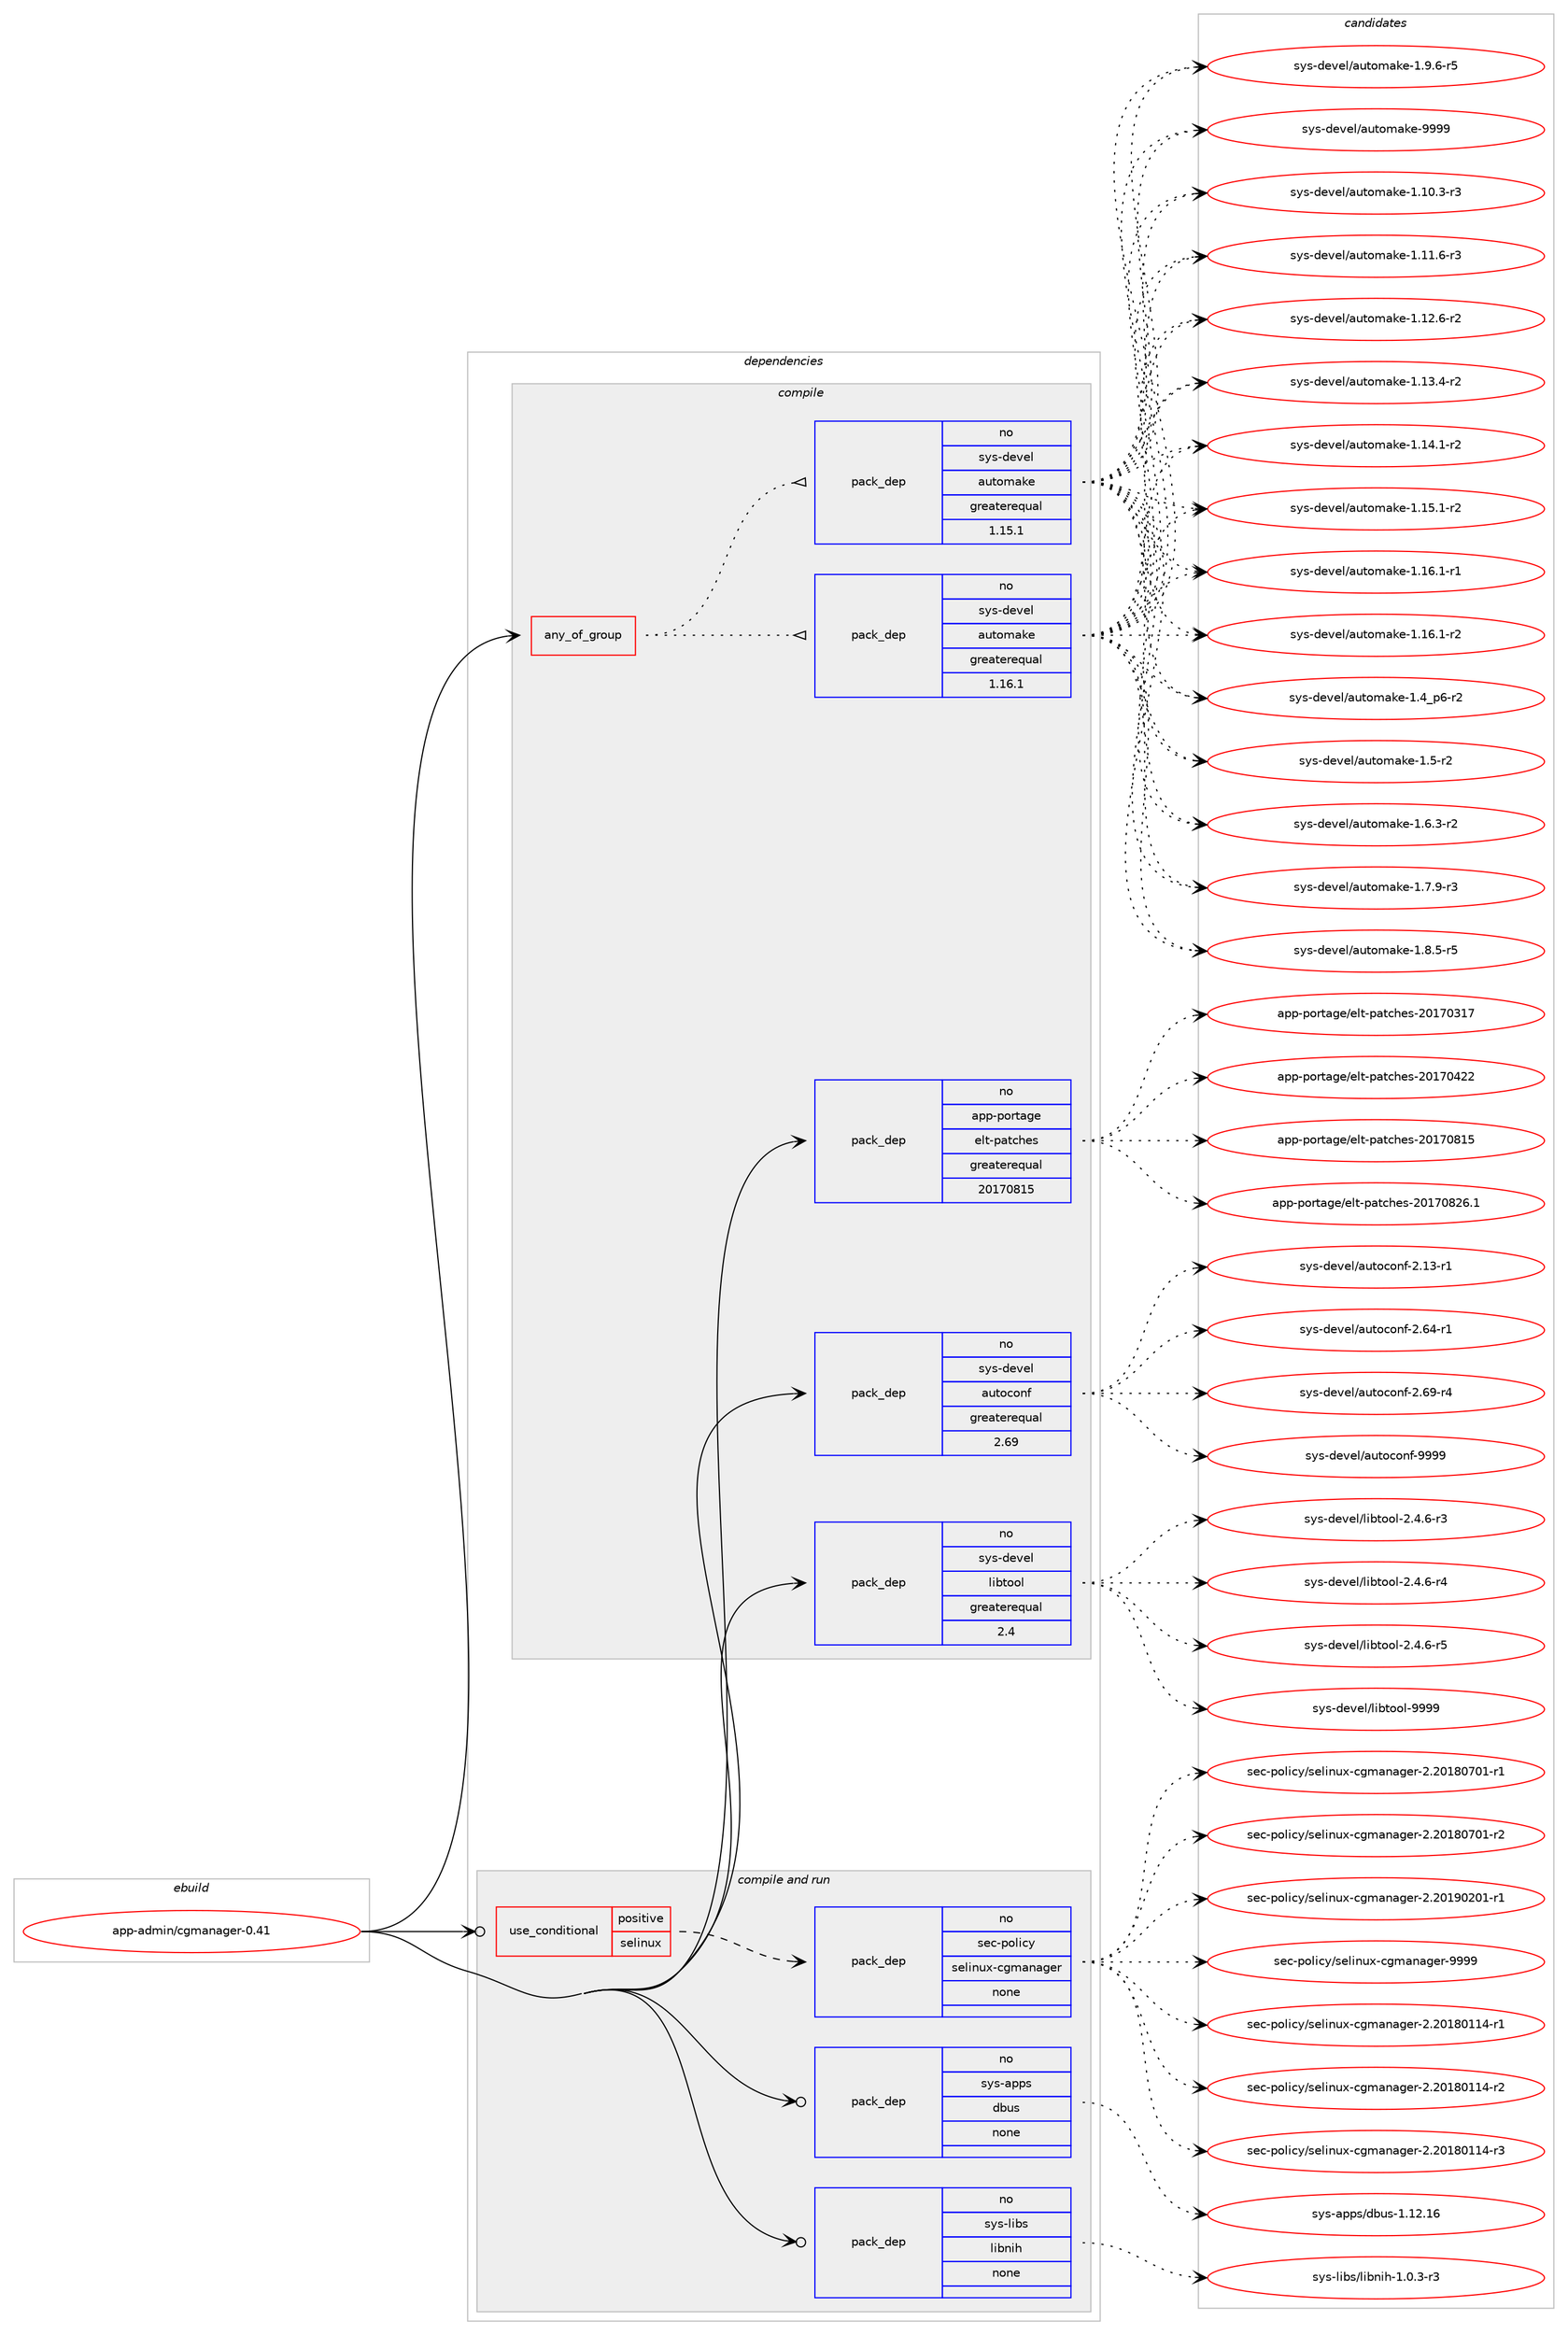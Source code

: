 digraph prolog {

# *************
# Graph options
# *************

newrank=true;
concentrate=true;
compound=true;
graph [rankdir=LR,fontname=Helvetica,fontsize=10,ranksep=1.5];#, ranksep=2.5, nodesep=0.2];
edge  [arrowhead=vee];
node  [fontname=Helvetica,fontsize=10];

# **********
# The ebuild
# **********

subgraph cluster_leftcol {
color=gray;
rank=same;
label=<<i>ebuild</i>>;
id [label="app-admin/cgmanager-0.41", color=red, width=4, href="../app-admin/cgmanager-0.41.svg"];
}

# ****************
# The dependencies
# ****************

subgraph cluster_midcol {
color=gray;
label=<<i>dependencies</i>>;
subgraph cluster_compile {
fillcolor="#eeeeee";
style=filled;
label=<<i>compile</i>>;
subgraph any8168 {
dependency465761 [label=<<TABLE BORDER="0" CELLBORDER="1" CELLSPACING="0" CELLPADDING="4"><TR><TD CELLPADDING="10">any_of_group</TD></TR></TABLE>>, shape=none, color=red];subgraph pack346558 {
dependency465762 [label=<<TABLE BORDER="0" CELLBORDER="1" CELLSPACING="0" CELLPADDING="4" WIDTH="220"><TR><TD ROWSPAN="6" CELLPADDING="30">pack_dep</TD></TR><TR><TD WIDTH="110">no</TD></TR><TR><TD>sys-devel</TD></TR><TR><TD>automake</TD></TR><TR><TD>greaterequal</TD></TR><TR><TD>1.16.1</TD></TR></TABLE>>, shape=none, color=blue];
}
dependency465761:e -> dependency465762:w [weight=20,style="dotted",arrowhead="oinv"];
subgraph pack346559 {
dependency465763 [label=<<TABLE BORDER="0" CELLBORDER="1" CELLSPACING="0" CELLPADDING="4" WIDTH="220"><TR><TD ROWSPAN="6" CELLPADDING="30">pack_dep</TD></TR><TR><TD WIDTH="110">no</TD></TR><TR><TD>sys-devel</TD></TR><TR><TD>automake</TD></TR><TR><TD>greaterequal</TD></TR><TR><TD>1.15.1</TD></TR></TABLE>>, shape=none, color=blue];
}
dependency465761:e -> dependency465763:w [weight=20,style="dotted",arrowhead="oinv"];
}
id:e -> dependency465761:w [weight=20,style="solid",arrowhead="vee"];
subgraph pack346560 {
dependency465764 [label=<<TABLE BORDER="0" CELLBORDER="1" CELLSPACING="0" CELLPADDING="4" WIDTH="220"><TR><TD ROWSPAN="6" CELLPADDING="30">pack_dep</TD></TR><TR><TD WIDTH="110">no</TD></TR><TR><TD>app-portage</TD></TR><TR><TD>elt-patches</TD></TR><TR><TD>greaterequal</TD></TR><TR><TD>20170815</TD></TR></TABLE>>, shape=none, color=blue];
}
id:e -> dependency465764:w [weight=20,style="solid",arrowhead="vee"];
subgraph pack346561 {
dependency465765 [label=<<TABLE BORDER="0" CELLBORDER="1" CELLSPACING="0" CELLPADDING="4" WIDTH="220"><TR><TD ROWSPAN="6" CELLPADDING="30">pack_dep</TD></TR><TR><TD WIDTH="110">no</TD></TR><TR><TD>sys-devel</TD></TR><TR><TD>autoconf</TD></TR><TR><TD>greaterequal</TD></TR><TR><TD>2.69</TD></TR></TABLE>>, shape=none, color=blue];
}
id:e -> dependency465765:w [weight=20,style="solid",arrowhead="vee"];
subgraph pack346562 {
dependency465766 [label=<<TABLE BORDER="0" CELLBORDER="1" CELLSPACING="0" CELLPADDING="4" WIDTH="220"><TR><TD ROWSPAN="6" CELLPADDING="30">pack_dep</TD></TR><TR><TD WIDTH="110">no</TD></TR><TR><TD>sys-devel</TD></TR><TR><TD>libtool</TD></TR><TR><TD>greaterequal</TD></TR><TR><TD>2.4</TD></TR></TABLE>>, shape=none, color=blue];
}
id:e -> dependency465766:w [weight=20,style="solid",arrowhead="vee"];
}
subgraph cluster_compileandrun {
fillcolor="#eeeeee";
style=filled;
label=<<i>compile and run</i>>;
subgraph cond110737 {
dependency465767 [label=<<TABLE BORDER="0" CELLBORDER="1" CELLSPACING="0" CELLPADDING="4"><TR><TD ROWSPAN="3" CELLPADDING="10">use_conditional</TD></TR><TR><TD>positive</TD></TR><TR><TD>selinux</TD></TR></TABLE>>, shape=none, color=red];
subgraph pack346563 {
dependency465768 [label=<<TABLE BORDER="0" CELLBORDER="1" CELLSPACING="0" CELLPADDING="4" WIDTH="220"><TR><TD ROWSPAN="6" CELLPADDING="30">pack_dep</TD></TR><TR><TD WIDTH="110">no</TD></TR><TR><TD>sec-policy</TD></TR><TR><TD>selinux-cgmanager</TD></TR><TR><TD>none</TD></TR><TR><TD></TD></TR></TABLE>>, shape=none, color=blue];
}
dependency465767:e -> dependency465768:w [weight=20,style="dashed",arrowhead="vee"];
}
id:e -> dependency465767:w [weight=20,style="solid",arrowhead="odotvee"];
subgraph pack346564 {
dependency465769 [label=<<TABLE BORDER="0" CELLBORDER="1" CELLSPACING="0" CELLPADDING="4" WIDTH="220"><TR><TD ROWSPAN="6" CELLPADDING="30">pack_dep</TD></TR><TR><TD WIDTH="110">no</TD></TR><TR><TD>sys-apps</TD></TR><TR><TD>dbus</TD></TR><TR><TD>none</TD></TR><TR><TD></TD></TR></TABLE>>, shape=none, color=blue];
}
id:e -> dependency465769:w [weight=20,style="solid",arrowhead="odotvee"];
subgraph pack346565 {
dependency465770 [label=<<TABLE BORDER="0" CELLBORDER="1" CELLSPACING="0" CELLPADDING="4" WIDTH="220"><TR><TD ROWSPAN="6" CELLPADDING="30">pack_dep</TD></TR><TR><TD WIDTH="110">no</TD></TR><TR><TD>sys-libs</TD></TR><TR><TD>libnih</TD></TR><TR><TD>none</TD></TR><TR><TD></TD></TR></TABLE>>, shape=none, color=blue];
}
id:e -> dependency465770:w [weight=20,style="solid",arrowhead="odotvee"];
}
subgraph cluster_run {
fillcolor="#eeeeee";
style=filled;
label=<<i>run</i>>;
}
}

# **************
# The candidates
# **************

subgraph cluster_choices {
rank=same;
color=gray;
label=<<i>candidates</i>>;

subgraph choice346558 {
color=black;
nodesep=1;
choice11512111545100101118101108479711711611110997107101454946494846514511451 [label="sys-devel/automake-1.10.3-r3", color=red, width=4,href="../sys-devel/automake-1.10.3-r3.svg"];
choice11512111545100101118101108479711711611110997107101454946494946544511451 [label="sys-devel/automake-1.11.6-r3", color=red, width=4,href="../sys-devel/automake-1.11.6-r3.svg"];
choice11512111545100101118101108479711711611110997107101454946495046544511450 [label="sys-devel/automake-1.12.6-r2", color=red, width=4,href="../sys-devel/automake-1.12.6-r2.svg"];
choice11512111545100101118101108479711711611110997107101454946495146524511450 [label="sys-devel/automake-1.13.4-r2", color=red, width=4,href="../sys-devel/automake-1.13.4-r2.svg"];
choice11512111545100101118101108479711711611110997107101454946495246494511450 [label="sys-devel/automake-1.14.1-r2", color=red, width=4,href="../sys-devel/automake-1.14.1-r2.svg"];
choice11512111545100101118101108479711711611110997107101454946495346494511450 [label="sys-devel/automake-1.15.1-r2", color=red, width=4,href="../sys-devel/automake-1.15.1-r2.svg"];
choice11512111545100101118101108479711711611110997107101454946495446494511449 [label="sys-devel/automake-1.16.1-r1", color=red, width=4,href="../sys-devel/automake-1.16.1-r1.svg"];
choice11512111545100101118101108479711711611110997107101454946495446494511450 [label="sys-devel/automake-1.16.1-r2", color=red, width=4,href="../sys-devel/automake-1.16.1-r2.svg"];
choice115121115451001011181011084797117116111109971071014549465295112544511450 [label="sys-devel/automake-1.4_p6-r2", color=red, width=4,href="../sys-devel/automake-1.4_p6-r2.svg"];
choice11512111545100101118101108479711711611110997107101454946534511450 [label="sys-devel/automake-1.5-r2", color=red, width=4,href="../sys-devel/automake-1.5-r2.svg"];
choice115121115451001011181011084797117116111109971071014549465446514511450 [label="sys-devel/automake-1.6.3-r2", color=red, width=4,href="../sys-devel/automake-1.6.3-r2.svg"];
choice115121115451001011181011084797117116111109971071014549465546574511451 [label="sys-devel/automake-1.7.9-r3", color=red, width=4,href="../sys-devel/automake-1.7.9-r3.svg"];
choice115121115451001011181011084797117116111109971071014549465646534511453 [label="sys-devel/automake-1.8.5-r5", color=red, width=4,href="../sys-devel/automake-1.8.5-r5.svg"];
choice115121115451001011181011084797117116111109971071014549465746544511453 [label="sys-devel/automake-1.9.6-r5", color=red, width=4,href="../sys-devel/automake-1.9.6-r5.svg"];
choice115121115451001011181011084797117116111109971071014557575757 [label="sys-devel/automake-9999", color=red, width=4,href="../sys-devel/automake-9999.svg"];
dependency465762:e -> choice11512111545100101118101108479711711611110997107101454946494846514511451:w [style=dotted,weight="100"];
dependency465762:e -> choice11512111545100101118101108479711711611110997107101454946494946544511451:w [style=dotted,weight="100"];
dependency465762:e -> choice11512111545100101118101108479711711611110997107101454946495046544511450:w [style=dotted,weight="100"];
dependency465762:e -> choice11512111545100101118101108479711711611110997107101454946495146524511450:w [style=dotted,weight="100"];
dependency465762:e -> choice11512111545100101118101108479711711611110997107101454946495246494511450:w [style=dotted,weight="100"];
dependency465762:e -> choice11512111545100101118101108479711711611110997107101454946495346494511450:w [style=dotted,weight="100"];
dependency465762:e -> choice11512111545100101118101108479711711611110997107101454946495446494511449:w [style=dotted,weight="100"];
dependency465762:e -> choice11512111545100101118101108479711711611110997107101454946495446494511450:w [style=dotted,weight="100"];
dependency465762:e -> choice115121115451001011181011084797117116111109971071014549465295112544511450:w [style=dotted,weight="100"];
dependency465762:e -> choice11512111545100101118101108479711711611110997107101454946534511450:w [style=dotted,weight="100"];
dependency465762:e -> choice115121115451001011181011084797117116111109971071014549465446514511450:w [style=dotted,weight="100"];
dependency465762:e -> choice115121115451001011181011084797117116111109971071014549465546574511451:w [style=dotted,weight="100"];
dependency465762:e -> choice115121115451001011181011084797117116111109971071014549465646534511453:w [style=dotted,weight="100"];
dependency465762:e -> choice115121115451001011181011084797117116111109971071014549465746544511453:w [style=dotted,weight="100"];
dependency465762:e -> choice115121115451001011181011084797117116111109971071014557575757:w [style=dotted,weight="100"];
}
subgraph choice346559 {
color=black;
nodesep=1;
choice11512111545100101118101108479711711611110997107101454946494846514511451 [label="sys-devel/automake-1.10.3-r3", color=red, width=4,href="../sys-devel/automake-1.10.3-r3.svg"];
choice11512111545100101118101108479711711611110997107101454946494946544511451 [label="sys-devel/automake-1.11.6-r3", color=red, width=4,href="../sys-devel/automake-1.11.6-r3.svg"];
choice11512111545100101118101108479711711611110997107101454946495046544511450 [label="sys-devel/automake-1.12.6-r2", color=red, width=4,href="../sys-devel/automake-1.12.6-r2.svg"];
choice11512111545100101118101108479711711611110997107101454946495146524511450 [label="sys-devel/automake-1.13.4-r2", color=red, width=4,href="../sys-devel/automake-1.13.4-r2.svg"];
choice11512111545100101118101108479711711611110997107101454946495246494511450 [label="sys-devel/automake-1.14.1-r2", color=red, width=4,href="../sys-devel/automake-1.14.1-r2.svg"];
choice11512111545100101118101108479711711611110997107101454946495346494511450 [label="sys-devel/automake-1.15.1-r2", color=red, width=4,href="../sys-devel/automake-1.15.1-r2.svg"];
choice11512111545100101118101108479711711611110997107101454946495446494511449 [label="sys-devel/automake-1.16.1-r1", color=red, width=4,href="../sys-devel/automake-1.16.1-r1.svg"];
choice11512111545100101118101108479711711611110997107101454946495446494511450 [label="sys-devel/automake-1.16.1-r2", color=red, width=4,href="../sys-devel/automake-1.16.1-r2.svg"];
choice115121115451001011181011084797117116111109971071014549465295112544511450 [label="sys-devel/automake-1.4_p6-r2", color=red, width=4,href="../sys-devel/automake-1.4_p6-r2.svg"];
choice11512111545100101118101108479711711611110997107101454946534511450 [label="sys-devel/automake-1.5-r2", color=red, width=4,href="../sys-devel/automake-1.5-r2.svg"];
choice115121115451001011181011084797117116111109971071014549465446514511450 [label="sys-devel/automake-1.6.3-r2", color=red, width=4,href="../sys-devel/automake-1.6.3-r2.svg"];
choice115121115451001011181011084797117116111109971071014549465546574511451 [label="sys-devel/automake-1.7.9-r3", color=red, width=4,href="../sys-devel/automake-1.7.9-r3.svg"];
choice115121115451001011181011084797117116111109971071014549465646534511453 [label="sys-devel/automake-1.8.5-r5", color=red, width=4,href="../sys-devel/automake-1.8.5-r5.svg"];
choice115121115451001011181011084797117116111109971071014549465746544511453 [label="sys-devel/automake-1.9.6-r5", color=red, width=4,href="../sys-devel/automake-1.9.6-r5.svg"];
choice115121115451001011181011084797117116111109971071014557575757 [label="sys-devel/automake-9999", color=red, width=4,href="../sys-devel/automake-9999.svg"];
dependency465763:e -> choice11512111545100101118101108479711711611110997107101454946494846514511451:w [style=dotted,weight="100"];
dependency465763:e -> choice11512111545100101118101108479711711611110997107101454946494946544511451:w [style=dotted,weight="100"];
dependency465763:e -> choice11512111545100101118101108479711711611110997107101454946495046544511450:w [style=dotted,weight="100"];
dependency465763:e -> choice11512111545100101118101108479711711611110997107101454946495146524511450:w [style=dotted,weight="100"];
dependency465763:e -> choice11512111545100101118101108479711711611110997107101454946495246494511450:w [style=dotted,weight="100"];
dependency465763:e -> choice11512111545100101118101108479711711611110997107101454946495346494511450:w [style=dotted,weight="100"];
dependency465763:e -> choice11512111545100101118101108479711711611110997107101454946495446494511449:w [style=dotted,weight="100"];
dependency465763:e -> choice11512111545100101118101108479711711611110997107101454946495446494511450:w [style=dotted,weight="100"];
dependency465763:e -> choice115121115451001011181011084797117116111109971071014549465295112544511450:w [style=dotted,weight="100"];
dependency465763:e -> choice11512111545100101118101108479711711611110997107101454946534511450:w [style=dotted,weight="100"];
dependency465763:e -> choice115121115451001011181011084797117116111109971071014549465446514511450:w [style=dotted,weight="100"];
dependency465763:e -> choice115121115451001011181011084797117116111109971071014549465546574511451:w [style=dotted,weight="100"];
dependency465763:e -> choice115121115451001011181011084797117116111109971071014549465646534511453:w [style=dotted,weight="100"];
dependency465763:e -> choice115121115451001011181011084797117116111109971071014549465746544511453:w [style=dotted,weight="100"];
dependency465763:e -> choice115121115451001011181011084797117116111109971071014557575757:w [style=dotted,weight="100"];
}
subgraph choice346560 {
color=black;
nodesep=1;
choice97112112451121111141169710310147101108116451129711699104101115455048495548514955 [label="app-portage/elt-patches-20170317", color=red, width=4,href="../app-portage/elt-patches-20170317.svg"];
choice97112112451121111141169710310147101108116451129711699104101115455048495548525050 [label="app-portage/elt-patches-20170422", color=red, width=4,href="../app-portage/elt-patches-20170422.svg"];
choice97112112451121111141169710310147101108116451129711699104101115455048495548564953 [label="app-portage/elt-patches-20170815", color=red, width=4,href="../app-portage/elt-patches-20170815.svg"];
choice971121124511211111411697103101471011081164511297116991041011154550484955485650544649 [label="app-portage/elt-patches-20170826.1", color=red, width=4,href="../app-portage/elt-patches-20170826.1.svg"];
dependency465764:e -> choice97112112451121111141169710310147101108116451129711699104101115455048495548514955:w [style=dotted,weight="100"];
dependency465764:e -> choice97112112451121111141169710310147101108116451129711699104101115455048495548525050:w [style=dotted,weight="100"];
dependency465764:e -> choice97112112451121111141169710310147101108116451129711699104101115455048495548564953:w [style=dotted,weight="100"];
dependency465764:e -> choice971121124511211111411697103101471011081164511297116991041011154550484955485650544649:w [style=dotted,weight="100"];
}
subgraph choice346561 {
color=black;
nodesep=1;
choice1151211154510010111810110847971171161119911111010245504649514511449 [label="sys-devel/autoconf-2.13-r1", color=red, width=4,href="../sys-devel/autoconf-2.13-r1.svg"];
choice1151211154510010111810110847971171161119911111010245504654524511449 [label="sys-devel/autoconf-2.64-r1", color=red, width=4,href="../sys-devel/autoconf-2.64-r1.svg"];
choice1151211154510010111810110847971171161119911111010245504654574511452 [label="sys-devel/autoconf-2.69-r4", color=red, width=4,href="../sys-devel/autoconf-2.69-r4.svg"];
choice115121115451001011181011084797117116111991111101024557575757 [label="sys-devel/autoconf-9999", color=red, width=4,href="../sys-devel/autoconf-9999.svg"];
dependency465765:e -> choice1151211154510010111810110847971171161119911111010245504649514511449:w [style=dotted,weight="100"];
dependency465765:e -> choice1151211154510010111810110847971171161119911111010245504654524511449:w [style=dotted,weight="100"];
dependency465765:e -> choice1151211154510010111810110847971171161119911111010245504654574511452:w [style=dotted,weight="100"];
dependency465765:e -> choice115121115451001011181011084797117116111991111101024557575757:w [style=dotted,weight="100"];
}
subgraph choice346562 {
color=black;
nodesep=1;
choice1151211154510010111810110847108105981161111111084550465246544511451 [label="sys-devel/libtool-2.4.6-r3", color=red, width=4,href="../sys-devel/libtool-2.4.6-r3.svg"];
choice1151211154510010111810110847108105981161111111084550465246544511452 [label="sys-devel/libtool-2.4.6-r4", color=red, width=4,href="../sys-devel/libtool-2.4.6-r4.svg"];
choice1151211154510010111810110847108105981161111111084550465246544511453 [label="sys-devel/libtool-2.4.6-r5", color=red, width=4,href="../sys-devel/libtool-2.4.6-r5.svg"];
choice1151211154510010111810110847108105981161111111084557575757 [label="sys-devel/libtool-9999", color=red, width=4,href="../sys-devel/libtool-9999.svg"];
dependency465766:e -> choice1151211154510010111810110847108105981161111111084550465246544511451:w [style=dotted,weight="100"];
dependency465766:e -> choice1151211154510010111810110847108105981161111111084550465246544511452:w [style=dotted,weight="100"];
dependency465766:e -> choice1151211154510010111810110847108105981161111111084550465246544511453:w [style=dotted,weight="100"];
dependency465766:e -> choice1151211154510010111810110847108105981161111111084557575757:w [style=dotted,weight="100"];
}
subgraph choice346563 {
color=black;
nodesep=1;
choice115101994511211110810599121471151011081051101171204599103109971109710310111445504650484956484949524511449 [label="sec-policy/selinux-cgmanager-2.20180114-r1", color=red, width=4,href="../sec-policy/selinux-cgmanager-2.20180114-r1.svg"];
choice115101994511211110810599121471151011081051101171204599103109971109710310111445504650484956484949524511450 [label="sec-policy/selinux-cgmanager-2.20180114-r2", color=red, width=4,href="../sec-policy/selinux-cgmanager-2.20180114-r2.svg"];
choice115101994511211110810599121471151011081051101171204599103109971109710310111445504650484956484949524511451 [label="sec-policy/selinux-cgmanager-2.20180114-r3", color=red, width=4,href="../sec-policy/selinux-cgmanager-2.20180114-r3.svg"];
choice115101994511211110810599121471151011081051101171204599103109971109710310111445504650484956485548494511449 [label="sec-policy/selinux-cgmanager-2.20180701-r1", color=red, width=4,href="../sec-policy/selinux-cgmanager-2.20180701-r1.svg"];
choice115101994511211110810599121471151011081051101171204599103109971109710310111445504650484956485548494511450 [label="sec-policy/selinux-cgmanager-2.20180701-r2", color=red, width=4,href="../sec-policy/selinux-cgmanager-2.20180701-r2.svg"];
choice115101994511211110810599121471151011081051101171204599103109971109710310111445504650484957485048494511449 [label="sec-policy/selinux-cgmanager-2.20190201-r1", color=red, width=4,href="../sec-policy/selinux-cgmanager-2.20190201-r1.svg"];
choice11510199451121111081059912147115101108105110117120459910310997110971031011144557575757 [label="sec-policy/selinux-cgmanager-9999", color=red, width=4,href="../sec-policy/selinux-cgmanager-9999.svg"];
dependency465768:e -> choice115101994511211110810599121471151011081051101171204599103109971109710310111445504650484956484949524511449:w [style=dotted,weight="100"];
dependency465768:e -> choice115101994511211110810599121471151011081051101171204599103109971109710310111445504650484956484949524511450:w [style=dotted,weight="100"];
dependency465768:e -> choice115101994511211110810599121471151011081051101171204599103109971109710310111445504650484956484949524511451:w [style=dotted,weight="100"];
dependency465768:e -> choice115101994511211110810599121471151011081051101171204599103109971109710310111445504650484956485548494511449:w [style=dotted,weight="100"];
dependency465768:e -> choice115101994511211110810599121471151011081051101171204599103109971109710310111445504650484956485548494511450:w [style=dotted,weight="100"];
dependency465768:e -> choice115101994511211110810599121471151011081051101171204599103109971109710310111445504650484957485048494511449:w [style=dotted,weight="100"];
dependency465768:e -> choice11510199451121111081059912147115101108105110117120459910310997110971031011144557575757:w [style=dotted,weight="100"];
}
subgraph choice346564 {
color=black;
nodesep=1;
choice115121115459711211211547100981171154549464950464954 [label="sys-apps/dbus-1.12.16", color=red, width=4,href="../sys-apps/dbus-1.12.16.svg"];
dependency465769:e -> choice115121115459711211211547100981171154549464950464954:w [style=dotted,weight="100"];
}
subgraph choice346565 {
color=black;
nodesep=1;
choice115121115451081059811547108105981101051044549464846514511451 [label="sys-libs/libnih-1.0.3-r3", color=red, width=4,href="../sys-libs/libnih-1.0.3-r3.svg"];
dependency465770:e -> choice115121115451081059811547108105981101051044549464846514511451:w [style=dotted,weight="100"];
}
}

}
